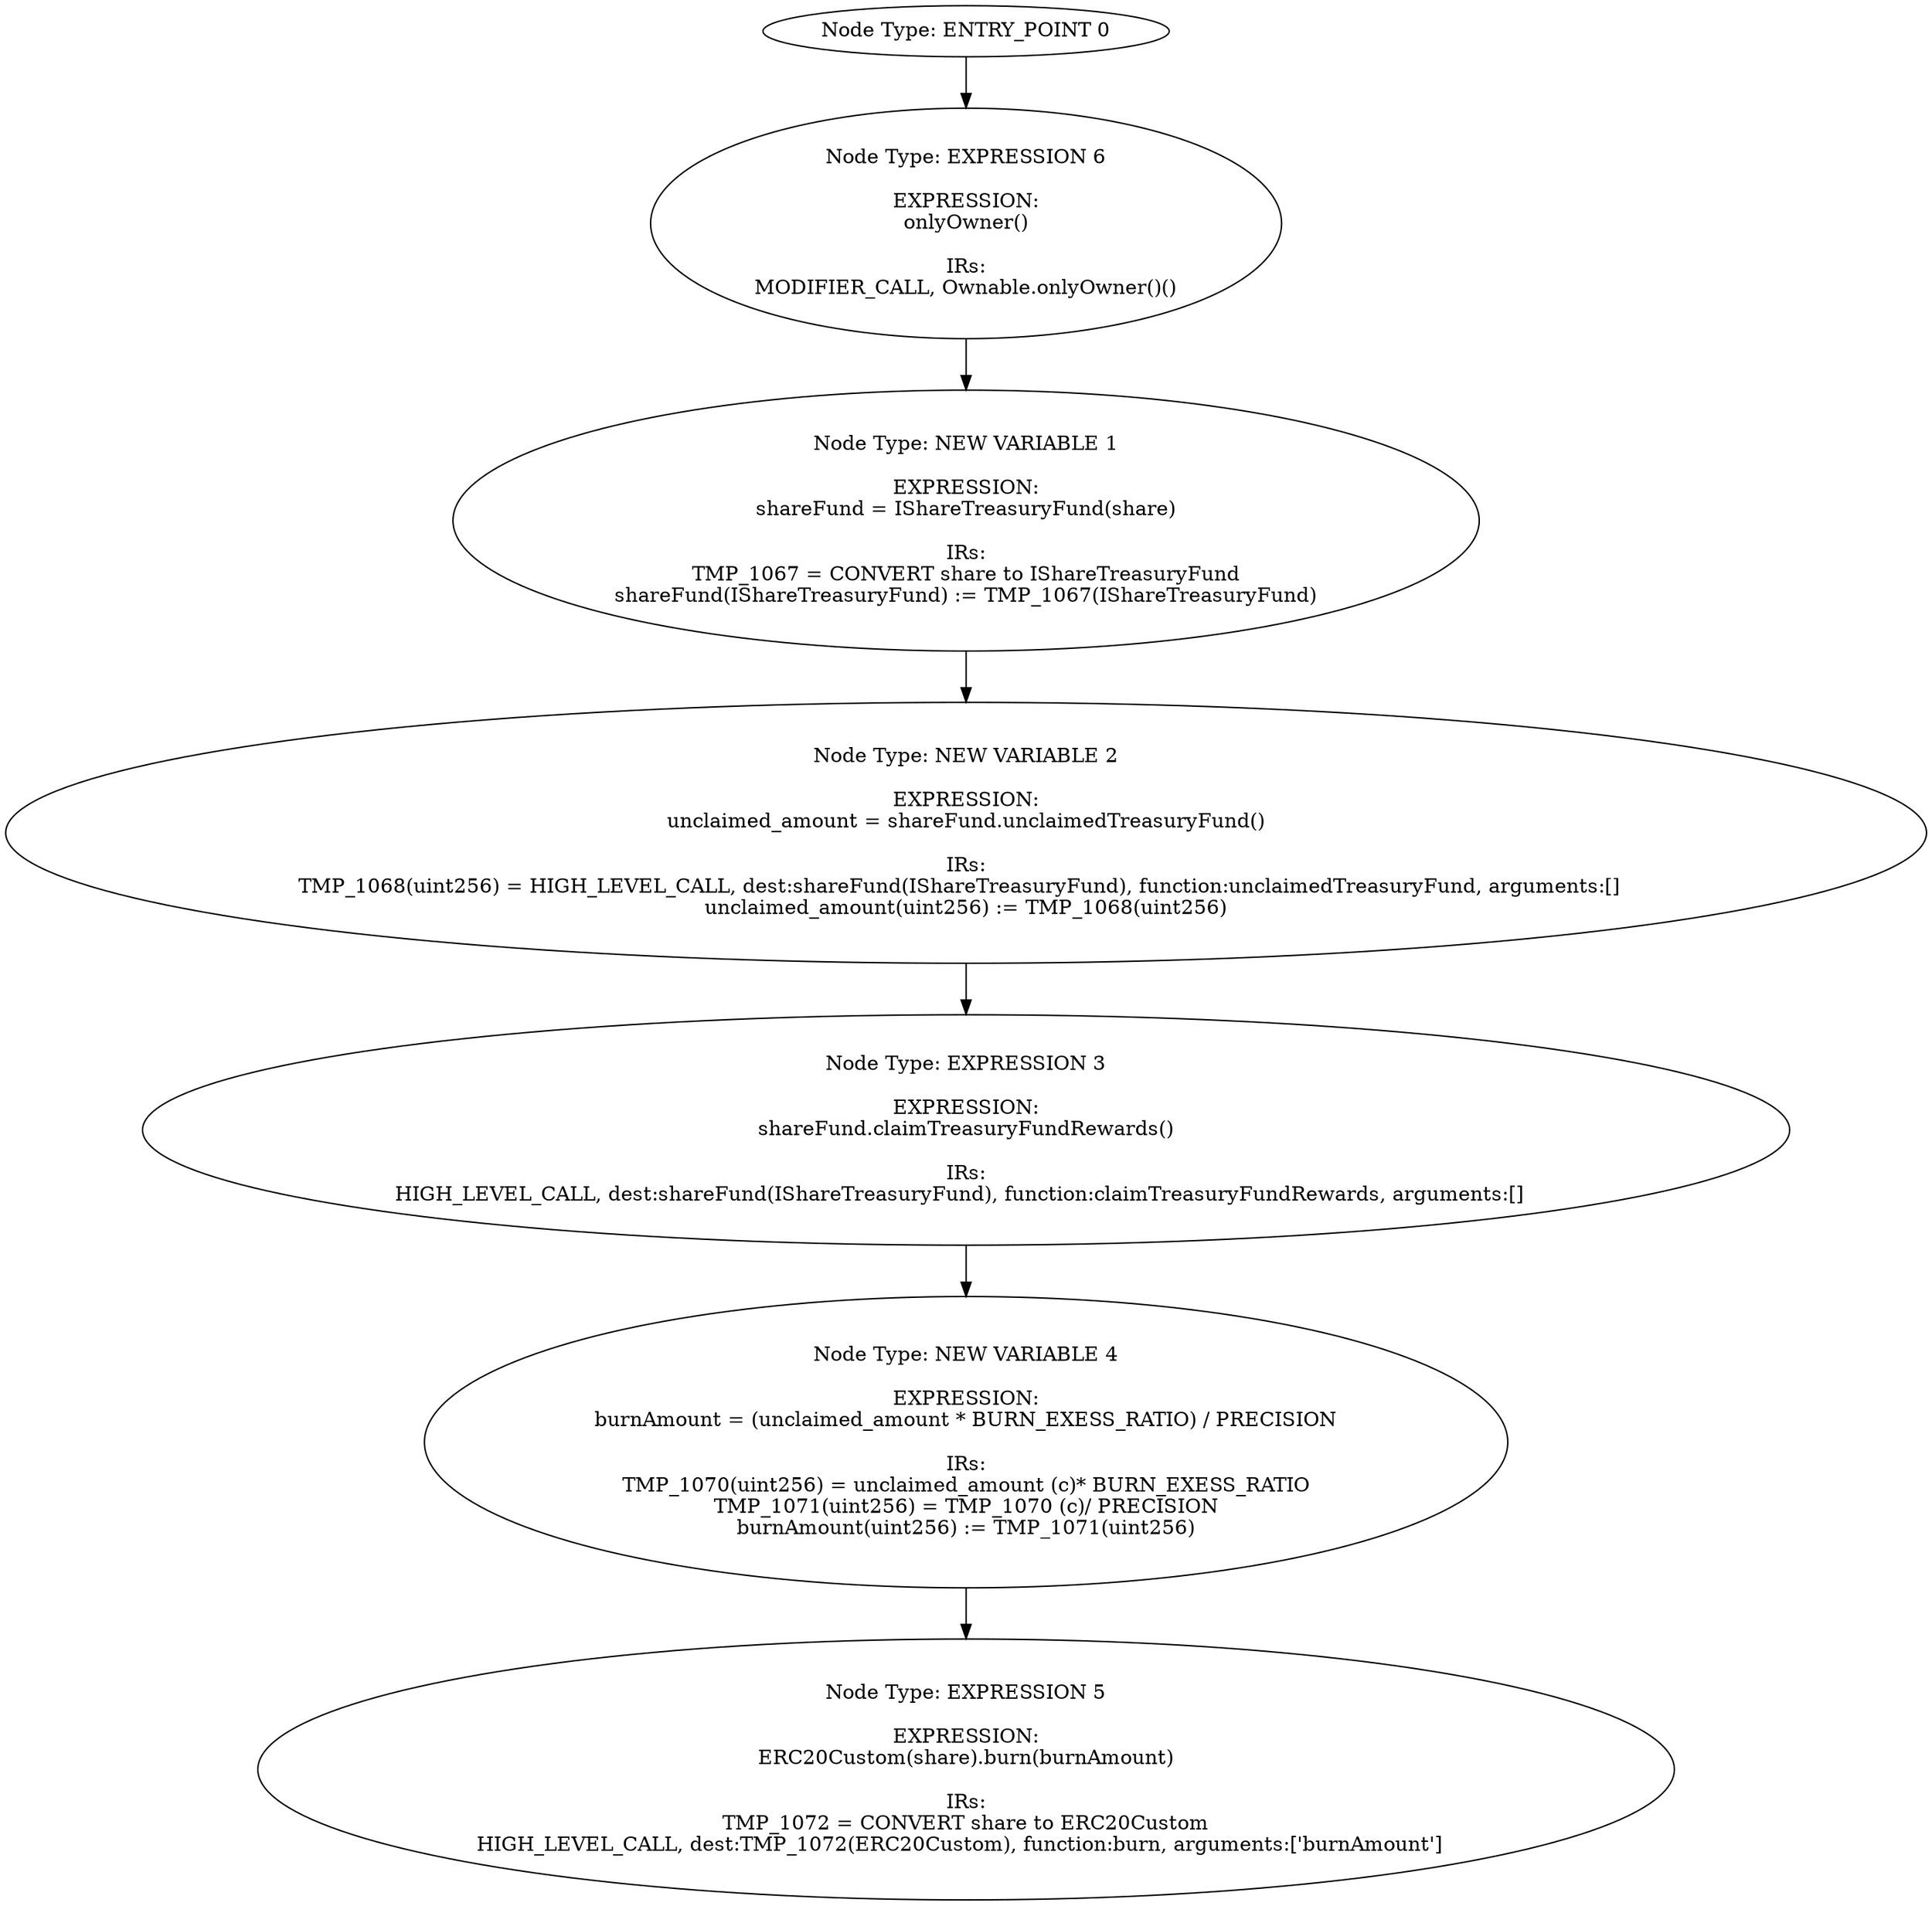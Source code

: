 digraph{
0[label="Node Type: ENTRY_POINT 0
"];
0->6;
1[label="Node Type: NEW VARIABLE 1

EXPRESSION:
shareFund = IShareTreasuryFund(share)

IRs:
TMP_1067 = CONVERT share to IShareTreasuryFund
shareFund(IShareTreasuryFund) := TMP_1067(IShareTreasuryFund)"];
1->2;
2[label="Node Type: NEW VARIABLE 2

EXPRESSION:
unclaimed_amount = shareFund.unclaimedTreasuryFund()

IRs:
TMP_1068(uint256) = HIGH_LEVEL_CALL, dest:shareFund(IShareTreasuryFund), function:unclaimedTreasuryFund, arguments:[]  
unclaimed_amount(uint256) := TMP_1068(uint256)"];
2->3;
3[label="Node Type: EXPRESSION 3

EXPRESSION:
shareFund.claimTreasuryFundRewards()

IRs:
HIGH_LEVEL_CALL, dest:shareFund(IShareTreasuryFund), function:claimTreasuryFundRewards, arguments:[]  "];
3->4;
4[label="Node Type: NEW VARIABLE 4

EXPRESSION:
burnAmount = (unclaimed_amount * BURN_EXESS_RATIO) / PRECISION

IRs:
TMP_1070(uint256) = unclaimed_amount (c)* BURN_EXESS_RATIO
TMP_1071(uint256) = TMP_1070 (c)/ PRECISION
burnAmount(uint256) := TMP_1071(uint256)"];
4->5;
5[label="Node Type: EXPRESSION 5

EXPRESSION:
ERC20Custom(share).burn(burnAmount)

IRs:
TMP_1072 = CONVERT share to ERC20Custom
HIGH_LEVEL_CALL, dest:TMP_1072(ERC20Custom), function:burn, arguments:['burnAmount']  "];
6[label="Node Type: EXPRESSION 6

EXPRESSION:
onlyOwner()

IRs:
MODIFIER_CALL, Ownable.onlyOwner()()"];
6->1;
}
